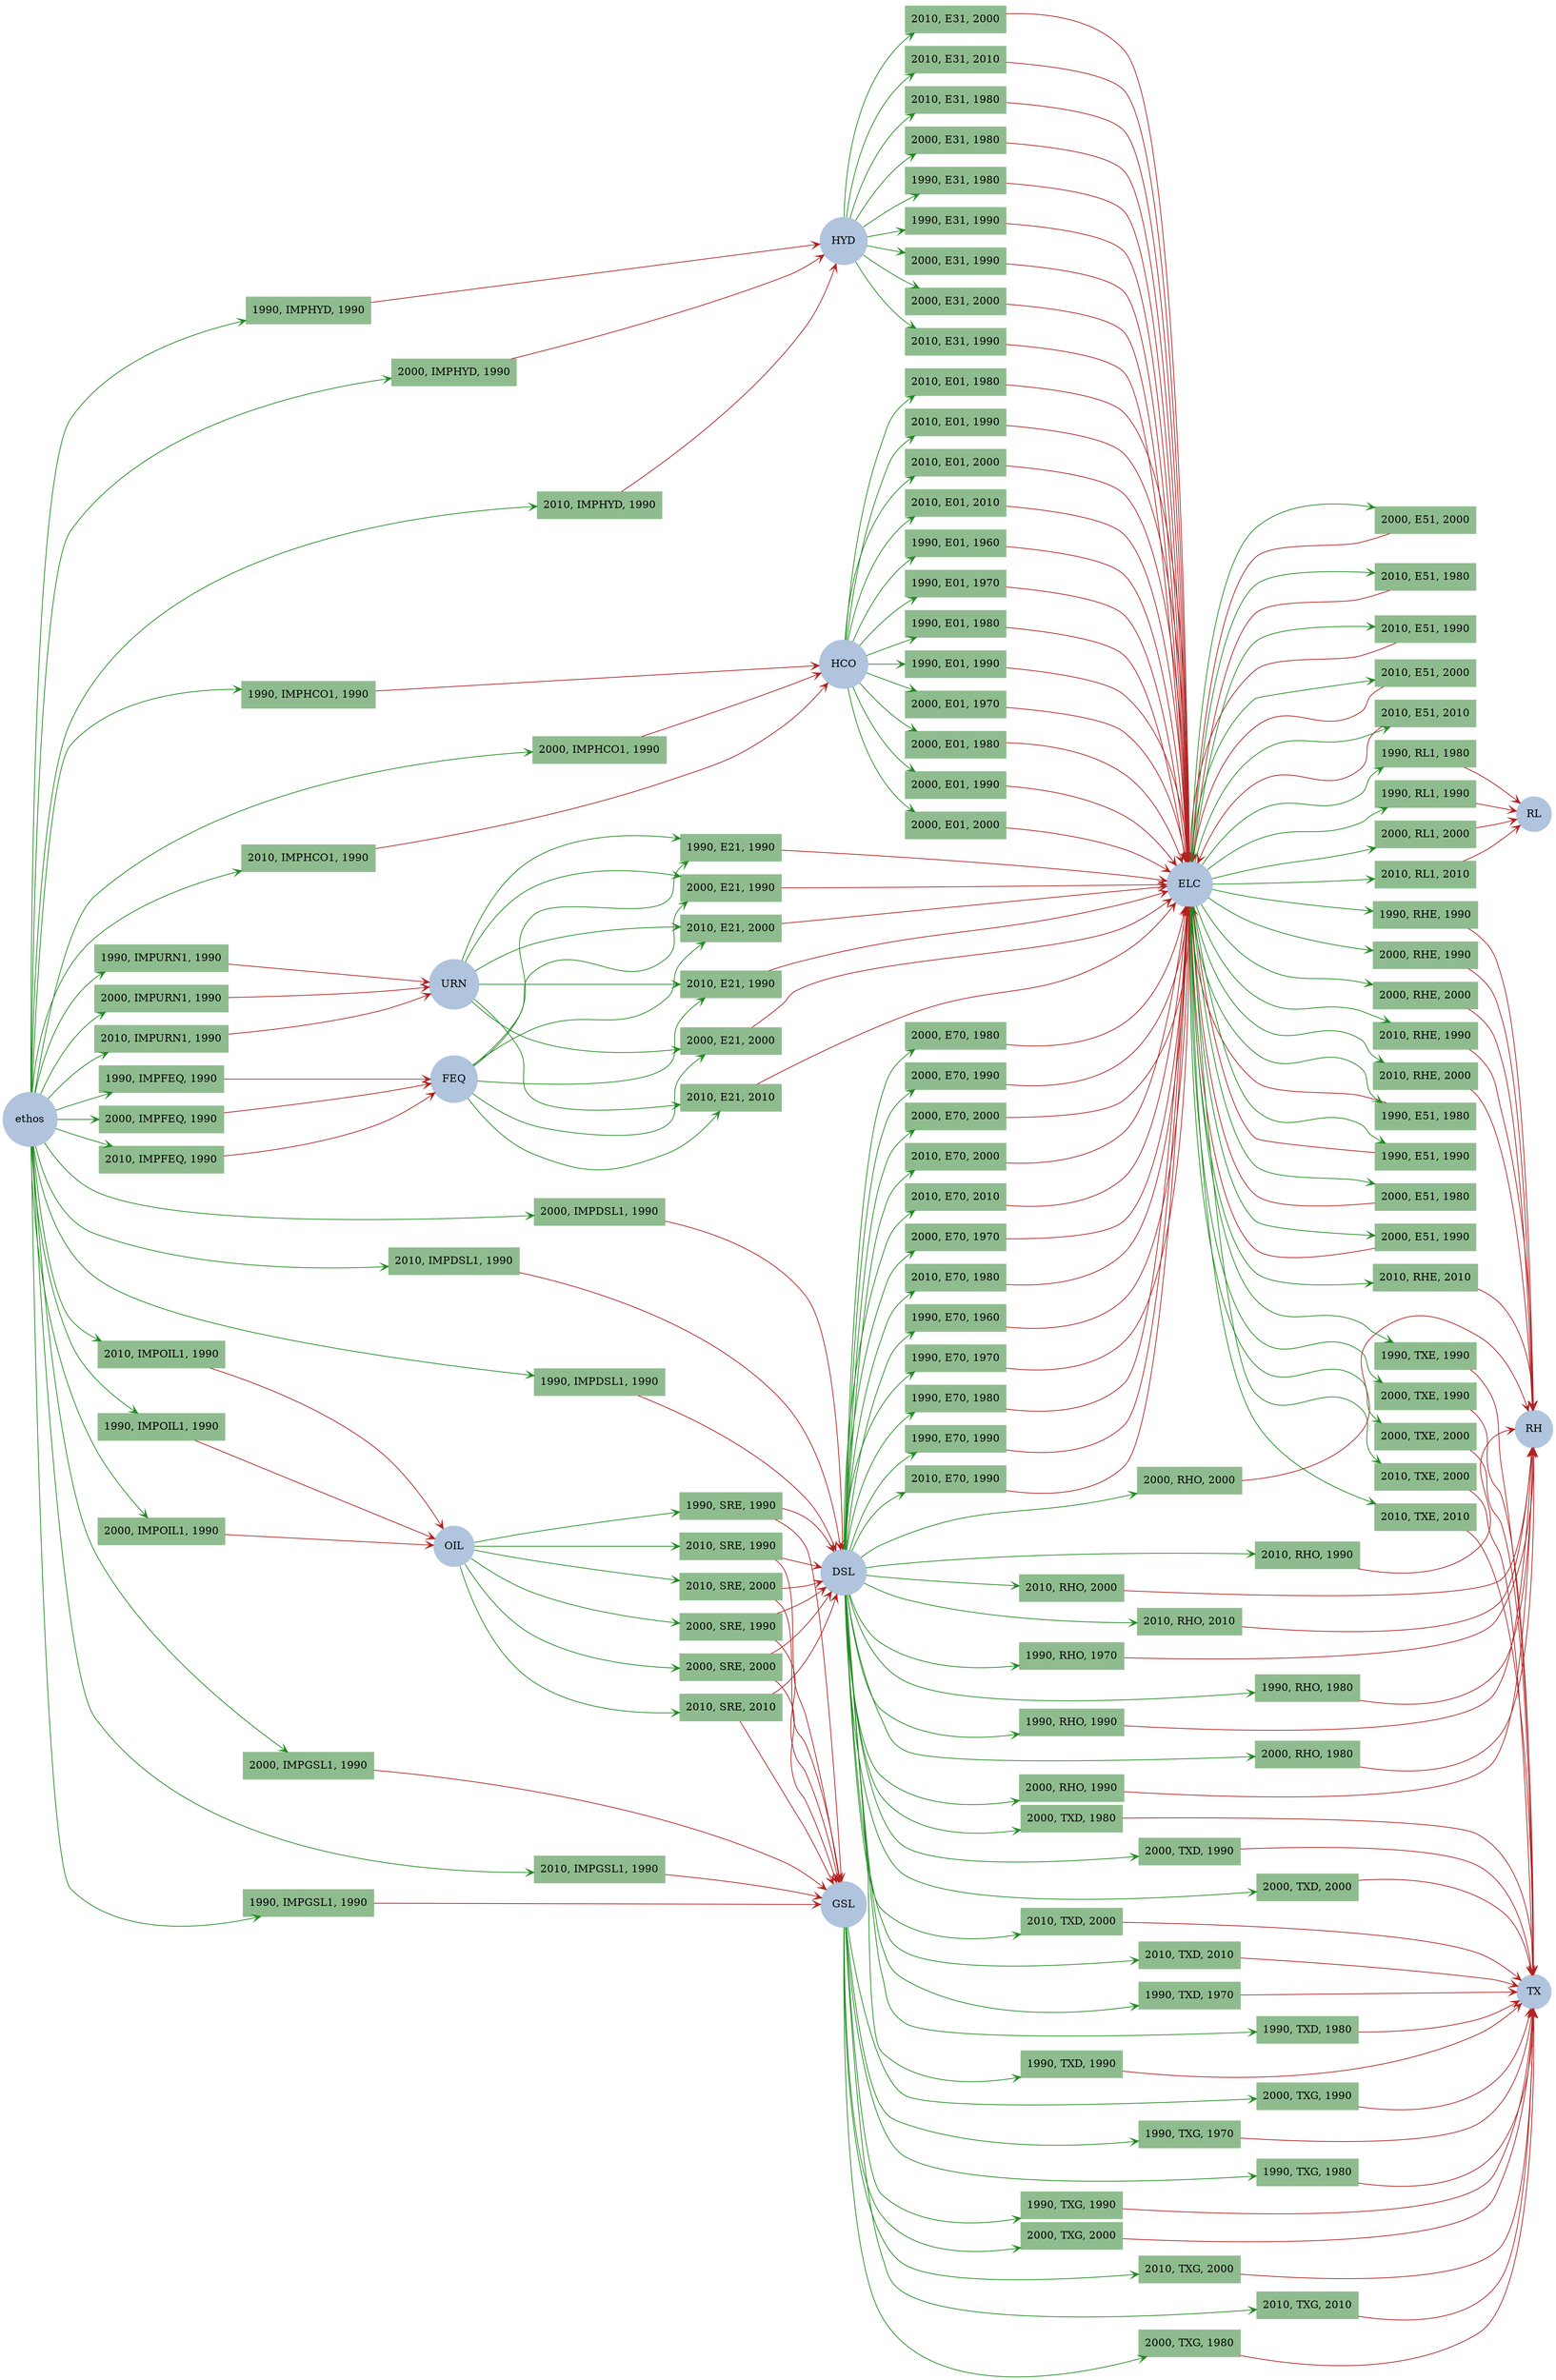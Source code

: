 // This file is generated by the --graph_format option of the Temoa model.  It
// is a Graphviz DOT language text description of a Temoa model instance.  For
// the curious, Graphviz will read this file to create an equivalent image in
// a number of formats, including SVG, PNG, GIF, and PDF.  For example, here
// is how one might invoke Graphviz to create an SVG image from the dot file.
//
// dot -Tsvg -o model.svg model.dot
//
// For more information, see the Graphviz homepage: http://graphviz.org/

strict digraph TemoaModel {
	rankdir = "LR";       // The direction of the graph goes from Left to Right

	node [ style="filled" ] ;
	edge [ arrowhead="vee", label="   " ] ;


	subgraph technologies {
		node [ color="darkseagreen", shape="box" ] ;

		"1990, E01, 1960" ;
		"1990, E01, 1970" ;
		"1990, E01, 1980" ;
		"1990, E01, 1990" ;
		"1990, E21, 1990" ;
		"1990, E31, 1980" ;
		"1990, E31, 1990" ;
		"1990, E51, 1980" ;
		"1990, E51, 1990" ;
		"1990, E70, 1960" ;
		"1990, E70, 1970" ;
		"1990, E70, 1980" ;
		"1990, E70, 1990" ;
		"1990, IMPDSL1, 1990" ;
		"1990, IMPFEQ, 1990" ;
		"1990, IMPGSL1, 1990" ;
		"1990, IMPHCO1, 1990" ;
		"1990, IMPHYD, 1990" ;
		"1990, IMPOIL1, 1990" ;
		"1990, IMPURN1, 1990" ;
		"1990, RHE, 1990" ;
		"1990, RHO, 1970" ;
		"1990, RHO, 1980" ;
		"1990, RHO, 1990" ;
		"1990, RL1, 1980" ;
		"1990, RL1, 1990" ;
		"1990, SRE, 1990" ;
		"1990, TXD, 1970" ;
		"1990, TXD, 1980" ;
		"1990, TXD, 1990" ;
		"1990, TXE, 1990" ;
		"1990, TXG, 1970" ;
		"1990, TXG, 1980" ;
		"1990, TXG, 1990" ;
		"2000, E01, 1970" ;
		"2000, E01, 1980" ;
		"2000, E01, 1990" ;
		"2000, E01, 2000" ;
		"2000, E21, 1990" ;
		"2000, E21, 2000" ;
		"2000, E31, 1980" ;
		"2000, E31, 1990" ;
		"2000, E31, 2000" ;
		"2000, E51, 1980" ;
		"2000, E51, 1990" ;
		"2000, E51, 2000" ;
		"2000, E70, 1970" ;
		"2000, E70, 1980" ;
		"2000, E70, 1990" ;
		"2000, E70, 2000" ;
		"2000, IMPDSL1, 1990" ;
		"2000, IMPFEQ, 1990" ;
		"2000, IMPGSL1, 1990" ;
		"2000, IMPHCO1, 1990" ;
		"2000, IMPHYD, 1990" ;
		"2000, IMPOIL1, 1990" ;
		"2000, IMPURN1, 1990" ;
		"2000, RHE, 1990" ;
		"2000, RHE, 2000" ;
		"2000, RHO, 1980" ;
		"2000, RHO, 1990" ;
		"2000, RHO, 2000" ;
		"2000, RL1, 2000" ;
		"2000, SRE, 1990" ;
		"2000, SRE, 2000" ;
		"2000, TXD, 1980" ;
		"2000, TXD, 1990" ;
		"2000, TXD, 2000" ;
		"2000, TXE, 1990" ;
		"2000, TXE, 2000" ;
		"2000, TXG, 1980" ;
		"2000, TXG, 1990" ;
		"2000, TXG, 2000" ;
		"2010, E01, 1980" ;
		"2010, E01, 1990" ;
		"2010, E01, 2000" ;
		"2010, E01, 2010" ;
		"2010, E21, 1990" ;
		"2010, E21, 2000" ;
		"2010, E21, 2010" ;
		"2010, E31, 1980" ;
		"2010, E31, 1990" ;
		"2010, E31, 2000" ;
		"2010, E31, 2010" ;
		"2010, E51, 1980" ;
		"2010, E51, 1990" ;
		"2010, E51, 2000" ;
		"2010, E51, 2010" ;
		"2010, E70, 1980" ;
		"2010, E70, 1990" ;
		"2010, E70, 2000" ;
		"2010, E70, 2010" ;
		"2010, IMPDSL1, 1990" ;
		"2010, IMPFEQ, 1990" ;
		"2010, IMPGSL1, 1990" ;
		"2010, IMPHCO1, 1990" ;
		"2010, IMPHYD, 1990" ;
		"2010, IMPOIL1, 1990" ;
		"2010, IMPURN1, 1990" ;
		"2010, RHE, 1990" ;
		"2010, RHE, 2000" ;
		"2010, RHE, 2010" ;
		"2010, RHO, 1990" ;
		"2010, RHO, 2000" ;
		"2010, RHO, 2010" ;
		"2010, RL1, 2010" ;
		"2010, SRE, 1990" ;
		"2010, SRE, 2000" ;
		"2010, SRE, 2010" ;
		"2010, TXD, 2000" ;
		"2010, TXD, 2010" ;
		"2010, TXE, 2000" ;
		"2010, TXE, 2010" ;
		"2010, TXG, 2000" ;
		"2010, TXG, 2010" ;
	}

	subgraph energy_carriers {
		node [ color="lightsteelblue", shape="circle" ] ;

		"DSL" ;
		"ELC" ;
		"FEQ" ;
		"GSL" ;
		"HCO" ;
		"HYD" ;
		"OIL" ;
		"RH" ;
		"RL" ;
		"TX" ;
		"URN" ;
		"ethos" ;
	}

	subgraph inputs {
		edge [ color="forestgreen" ] ;

		"DSL"   -> "1990, E70, 1960" ;
		"DSL"   -> "1990, E70, 1970" ;
		"DSL"   -> "1990, E70, 1980" ;
		"DSL"   -> "1990, E70, 1990" ;
		"DSL"   -> "1990, RHO, 1970" ;
		"DSL"   -> "1990, RHO, 1980" ;
		"DSL"   -> "1990, RHO, 1990" ;
		"DSL"   -> "1990, TXD, 1970" ;
		"DSL"   -> "1990, TXD, 1980" ;
		"DSL"   -> "1990, TXD, 1990" ;
		"DSL"   -> "2000, E70, 1970" ;
		"DSL"   -> "2000, E70, 1980" ;
		"DSL"   -> "2000, E70, 1990" ;
		"DSL"   -> "2000, E70, 2000" ;
		"DSL"   -> "2000, RHO, 1980" ;
		"DSL"   -> "2000, RHO, 1990" ;
		"DSL"   -> "2000, RHO, 2000" ;
		"DSL"   -> "2000, TXD, 1980" ;
		"DSL"   -> "2000, TXD, 1990" ;
		"DSL"   -> "2000, TXD, 2000" ;
		"DSL"   -> "2010, E70, 1980" ;
		"DSL"   -> "2010, E70, 1990" ;
		"DSL"   -> "2010, E70, 2000" ;
		"DSL"   -> "2010, E70, 2010" ;
		"DSL"   -> "2010, RHO, 1990" ;
		"DSL"   -> "2010, RHO, 2000" ;
		"DSL"   -> "2010, RHO, 2010" ;
		"DSL"   -> "2010, TXD, 2000" ;
		"DSL"   -> "2010, TXD, 2010" ;
		"ELC"   -> "1990, E51, 1980" ;
		"ELC"   -> "1990, E51, 1990" ;
		"ELC"   -> "1990, RHE, 1990" ;
		"ELC"   -> "1990, RL1, 1980" ;
		"ELC"   -> "1990, RL1, 1990" ;
		"ELC"   -> "1990, TXE, 1990" ;
		"ELC"   -> "2000, E51, 1980" ;
		"ELC"   -> "2000, E51, 1990" ;
		"ELC"   -> "2000, E51, 2000" ;
		"ELC"   -> "2000, RHE, 1990" ;
		"ELC"   -> "2000, RHE, 2000" ;
		"ELC"   -> "2000, RL1, 2000" ;
		"ELC"   -> "2000, TXE, 1990" ;
		"ELC"   -> "2000, TXE, 2000" ;
		"ELC"   -> "2010, E51, 1980" ;
		"ELC"   -> "2010, E51, 1990" ;
		"ELC"   -> "2010, E51, 2000" ;
		"ELC"   -> "2010, E51, 2010" ;
		"ELC"   -> "2010, RHE, 1990" ;
		"ELC"   -> "2010, RHE, 2000" ;
		"ELC"   -> "2010, RHE, 2010" ;
		"ELC"   -> "2010, RL1, 2010" ;
		"ELC"   -> "2010, TXE, 2000" ;
		"ELC"   -> "2010, TXE, 2010" ;
		"FEQ"   -> "1990, E21, 1990" ;
		"FEQ"   -> "2000, E21, 1990" ;
		"FEQ"   -> "2000, E21, 2000" ;
		"FEQ"   -> "2010, E21, 1990" ;
		"FEQ"   -> "2010, E21, 2000" ;
		"FEQ"   -> "2010, E21, 2010" ;
		"GSL"   -> "1990, TXG, 1970" ;
		"GSL"   -> "1990, TXG, 1980" ;
		"GSL"   -> "1990, TXG, 1990" ;
		"GSL"   -> "2000, TXG, 1980" ;
		"GSL"   -> "2000, TXG, 1990" ;
		"GSL"   -> "2000, TXG, 2000" ;
		"GSL"   -> "2010, TXG, 2000" ;
		"GSL"   -> "2010, TXG, 2010" ;
		"HCO"   -> "1990, E01, 1960" ;
		"HCO"   -> "1990, E01, 1970" ;
		"HCO"   -> "1990, E01, 1980" ;
		"HCO"   -> "1990, E01, 1990" ;
		"HCO"   -> "2000, E01, 1970" ;
		"HCO"   -> "2000, E01, 1980" ;
		"HCO"   -> "2000, E01, 1990" ;
		"HCO"   -> "2000, E01, 2000" ;
		"HCO"   -> "2010, E01, 1980" ;
		"HCO"   -> "2010, E01, 1990" ;
		"HCO"   -> "2010, E01, 2000" ;
		"HCO"   -> "2010, E01, 2010" ;
		"HYD"   -> "1990, E31, 1980" ;
		"HYD"   -> "1990, E31, 1990" ;
		"HYD"   -> "2000, E31, 1980" ;
		"HYD"   -> "2000, E31, 1990" ;
		"HYD"   -> "2000, E31, 2000" ;
		"HYD"   -> "2010, E31, 1980" ;
		"HYD"   -> "2010, E31, 1990" ;
		"HYD"   -> "2010, E31, 2000" ;
		"HYD"   -> "2010, E31, 2010" ;
		"OIL"   -> "1990, SRE, 1990" ;
		"OIL"   -> "2000, SRE, 1990" ;
		"OIL"   -> "2000, SRE, 2000" ;
		"OIL"   -> "2010, SRE, 1990" ;
		"OIL"   -> "2010, SRE, 2000" ;
		"OIL"   -> "2010, SRE, 2010" ;
		"URN"   -> "1990, E21, 1990" ;
		"URN"   -> "2000, E21, 1990" ;
		"URN"   -> "2000, E21, 2000" ;
		"URN"   -> "2010, E21, 1990" ;
		"URN"   -> "2010, E21, 2000" ;
		"URN"   -> "2010, E21, 2010" ;
		"ethos" -> "1990, IMPDSL1, 1990" ;
		"ethos" -> "1990, IMPFEQ, 1990" ;
		"ethos" -> "1990, IMPGSL1, 1990" ;
		"ethos" -> "1990, IMPHCO1, 1990" ;
		"ethos" -> "1990, IMPHYD, 1990" ;
		"ethos" -> "1990, IMPOIL1, 1990" ;
		"ethos" -> "1990, IMPURN1, 1990" ;
		"ethos" -> "2000, IMPDSL1, 1990" ;
		"ethos" -> "2000, IMPFEQ, 1990" ;
		"ethos" -> "2000, IMPGSL1, 1990" ;
		"ethos" -> "2000, IMPHCO1, 1990" ;
		"ethos" -> "2000, IMPHYD, 1990" ;
		"ethos" -> "2000, IMPOIL1, 1990" ;
		"ethos" -> "2000, IMPURN1, 1990" ;
		"ethos" -> "2010, IMPDSL1, 1990" ;
		"ethos" -> "2010, IMPFEQ, 1990" ;
		"ethos" -> "2010, IMPGSL1, 1990" ;
		"ethos" -> "2010, IMPHCO1, 1990" ;
		"ethos" -> "2010, IMPHYD, 1990" ;
		"ethos" -> "2010, IMPOIL1, 1990" ;
		"ethos" -> "2010, IMPURN1, 1990" ;
	}

	subgraph outputs {
		edge [ color="firebrick" ];

		"1990, E01, 1960"     -> "ELC" ;
		"1990, E01, 1970"     -> "ELC" ;
		"1990, E01, 1980"     -> "ELC" ;
		"1990, E01, 1990"     -> "ELC" ;
		"1990, E21, 1990"     -> "ELC" ;
		"1990, E31, 1980"     -> "ELC" ;
		"1990, E31, 1990"     -> "ELC" ;
		"1990, E51, 1980"     -> "ELC" ;
		"1990, E51, 1990"     -> "ELC" ;
		"1990, E70, 1960"     -> "ELC" ;
		"1990, E70, 1970"     -> "ELC" ;
		"1990, E70, 1980"     -> "ELC" ;
		"1990, E70, 1990"     -> "ELC" ;
		"1990, IMPDSL1, 1990" -> "DSL" ;
		"1990, IMPFEQ, 1990"  -> "FEQ" ;
		"1990, IMPGSL1, 1990" -> "GSL" ;
		"1990, IMPHCO1, 1990" -> "HCO" ;
		"1990, IMPHYD, 1990"  -> "HYD" ;
		"1990, IMPOIL1, 1990" -> "OIL" ;
		"1990, IMPURN1, 1990" -> "URN" ;
		"1990, RHE, 1990"     -> "RH" ;
		"1990, RHO, 1970"     -> "RH" ;
		"1990, RHO, 1980"     -> "RH" ;
		"1990, RHO, 1990"     -> "RH" ;
		"1990, RL1, 1980"     -> "RL" ;
		"1990, RL1, 1990"     -> "RL" ;
		"1990, SRE, 1990"     -> "DSL" ;
		"1990, SRE, 1990"     -> "GSL" ;
		"1990, TXD, 1970"     -> "TX" ;
		"1990, TXD, 1980"     -> "TX" ;
		"1990, TXD, 1990"     -> "TX" ;
		"1990, TXE, 1990"     -> "TX" ;
		"1990, TXG, 1970"     -> "TX" ;
		"1990, TXG, 1980"     -> "TX" ;
		"1990, TXG, 1990"     -> "TX" ;
		"2000, E01, 1970"     -> "ELC" ;
		"2000, E01, 1980"     -> "ELC" ;
		"2000, E01, 1990"     -> "ELC" ;
		"2000, E01, 2000"     -> "ELC" ;
		"2000, E21, 1990"     -> "ELC" ;
		"2000, E21, 2000"     -> "ELC" ;
		"2000, E31, 1980"     -> "ELC" ;
		"2000, E31, 1990"     -> "ELC" ;
		"2000, E31, 2000"     -> "ELC" ;
		"2000, E51, 1980"     -> "ELC" ;
		"2000, E51, 1990"     -> "ELC" ;
		"2000, E51, 2000"     -> "ELC" ;
		"2000, E70, 1970"     -> "ELC" ;
		"2000, E70, 1980"     -> "ELC" ;
		"2000, E70, 1990"     -> "ELC" ;
		"2000, E70, 2000"     -> "ELC" ;
		"2000, IMPDSL1, 1990" -> "DSL" ;
		"2000, IMPFEQ, 1990"  -> "FEQ" ;
		"2000, IMPGSL1, 1990" -> "GSL" ;
		"2000, IMPHCO1, 1990" -> "HCO" ;
		"2000, IMPHYD, 1990"  -> "HYD" ;
		"2000, IMPOIL1, 1990" -> "OIL" ;
		"2000, IMPURN1, 1990" -> "URN" ;
		"2000, RHE, 1990"     -> "RH" ;
		"2000, RHE, 2000"     -> "RH" ;
		"2000, RHO, 1980"     -> "RH" ;
		"2000, RHO, 1990"     -> "RH" ;
		"2000, RHO, 2000"     -> "RH" ;
		"2000, RL1, 2000"     -> "RL" ;
		"2000, SRE, 1990"     -> "DSL" ;
		"2000, SRE, 1990"     -> "GSL" ;
		"2000, SRE, 2000"     -> "DSL" ;
		"2000, SRE, 2000"     -> "GSL" ;
		"2000, TXD, 1980"     -> "TX" ;
		"2000, TXD, 1990"     -> "TX" ;
		"2000, TXD, 2000"     -> "TX" ;
		"2000, TXE, 1990"     -> "TX" ;
		"2000, TXE, 2000"     -> "TX" ;
		"2000, TXG, 1980"     -> "TX" ;
		"2000, TXG, 1990"     -> "TX" ;
		"2000, TXG, 2000"     -> "TX" ;
		"2010, E01, 1980"     -> "ELC" ;
		"2010, E01, 1990"     -> "ELC" ;
		"2010, E01, 2000"     -> "ELC" ;
		"2010, E01, 2010"     -> "ELC" ;
		"2010, E21, 1990"     -> "ELC" ;
		"2010, E21, 2000"     -> "ELC" ;
		"2010, E21, 2010"     -> "ELC" ;
		"2010, E31, 1980"     -> "ELC" ;
		"2010, E31, 1990"     -> "ELC" ;
		"2010, E31, 2000"     -> "ELC" ;
		"2010, E31, 2010"     -> "ELC" ;
		"2010, E51, 1980"     -> "ELC" ;
		"2010, E51, 1990"     -> "ELC" ;
		"2010, E51, 2000"     -> "ELC" ;
		"2010, E51, 2010"     -> "ELC" ;
		"2010, E70, 1980"     -> "ELC" ;
		"2010, E70, 1990"     -> "ELC" ;
		"2010, E70, 2000"     -> "ELC" ;
		"2010, E70, 2010"     -> "ELC" ;
		"2010, IMPDSL1, 1990" -> "DSL" ;
		"2010, IMPFEQ, 1990"  -> "FEQ" ;
		"2010, IMPGSL1, 1990" -> "GSL" ;
		"2010, IMPHCO1, 1990" -> "HCO" ;
		"2010, IMPHYD, 1990"  -> "HYD" ;
		"2010, IMPOIL1, 1990" -> "OIL" ;
		"2010, IMPURN1, 1990" -> "URN" ;
		"2010, RHE, 1990"     -> "RH" ;
		"2010, RHE, 2000"     -> "RH" ;
		"2010, RHE, 2010"     -> "RH" ;
		"2010, RHO, 1990"     -> "RH" ;
		"2010, RHO, 2000"     -> "RH" ;
		"2010, RHO, 2010"     -> "RH" ;
		"2010, RL1, 2010"     -> "RL" ;
		"2010, SRE, 1990"     -> "DSL" ;
		"2010, SRE, 1990"     -> "GSL" ;
		"2010, SRE, 2000"     -> "DSL" ;
		"2010, SRE, 2000"     -> "GSL" ;
		"2010, SRE, 2010"     -> "DSL" ;
		"2010, SRE, 2010"     -> "GSL" ;
		"2010, TXD, 2000"     -> "TX" ;
		"2010, TXD, 2010"     -> "TX" ;
		"2010, TXE, 2000"     -> "TX" ;
		"2010, TXE, 2010"     -> "TX" ;
		"2010, TXG, 2000"     -> "TX" ;
		"2010, TXG, 2010"     -> "TX" ;
	}
}
